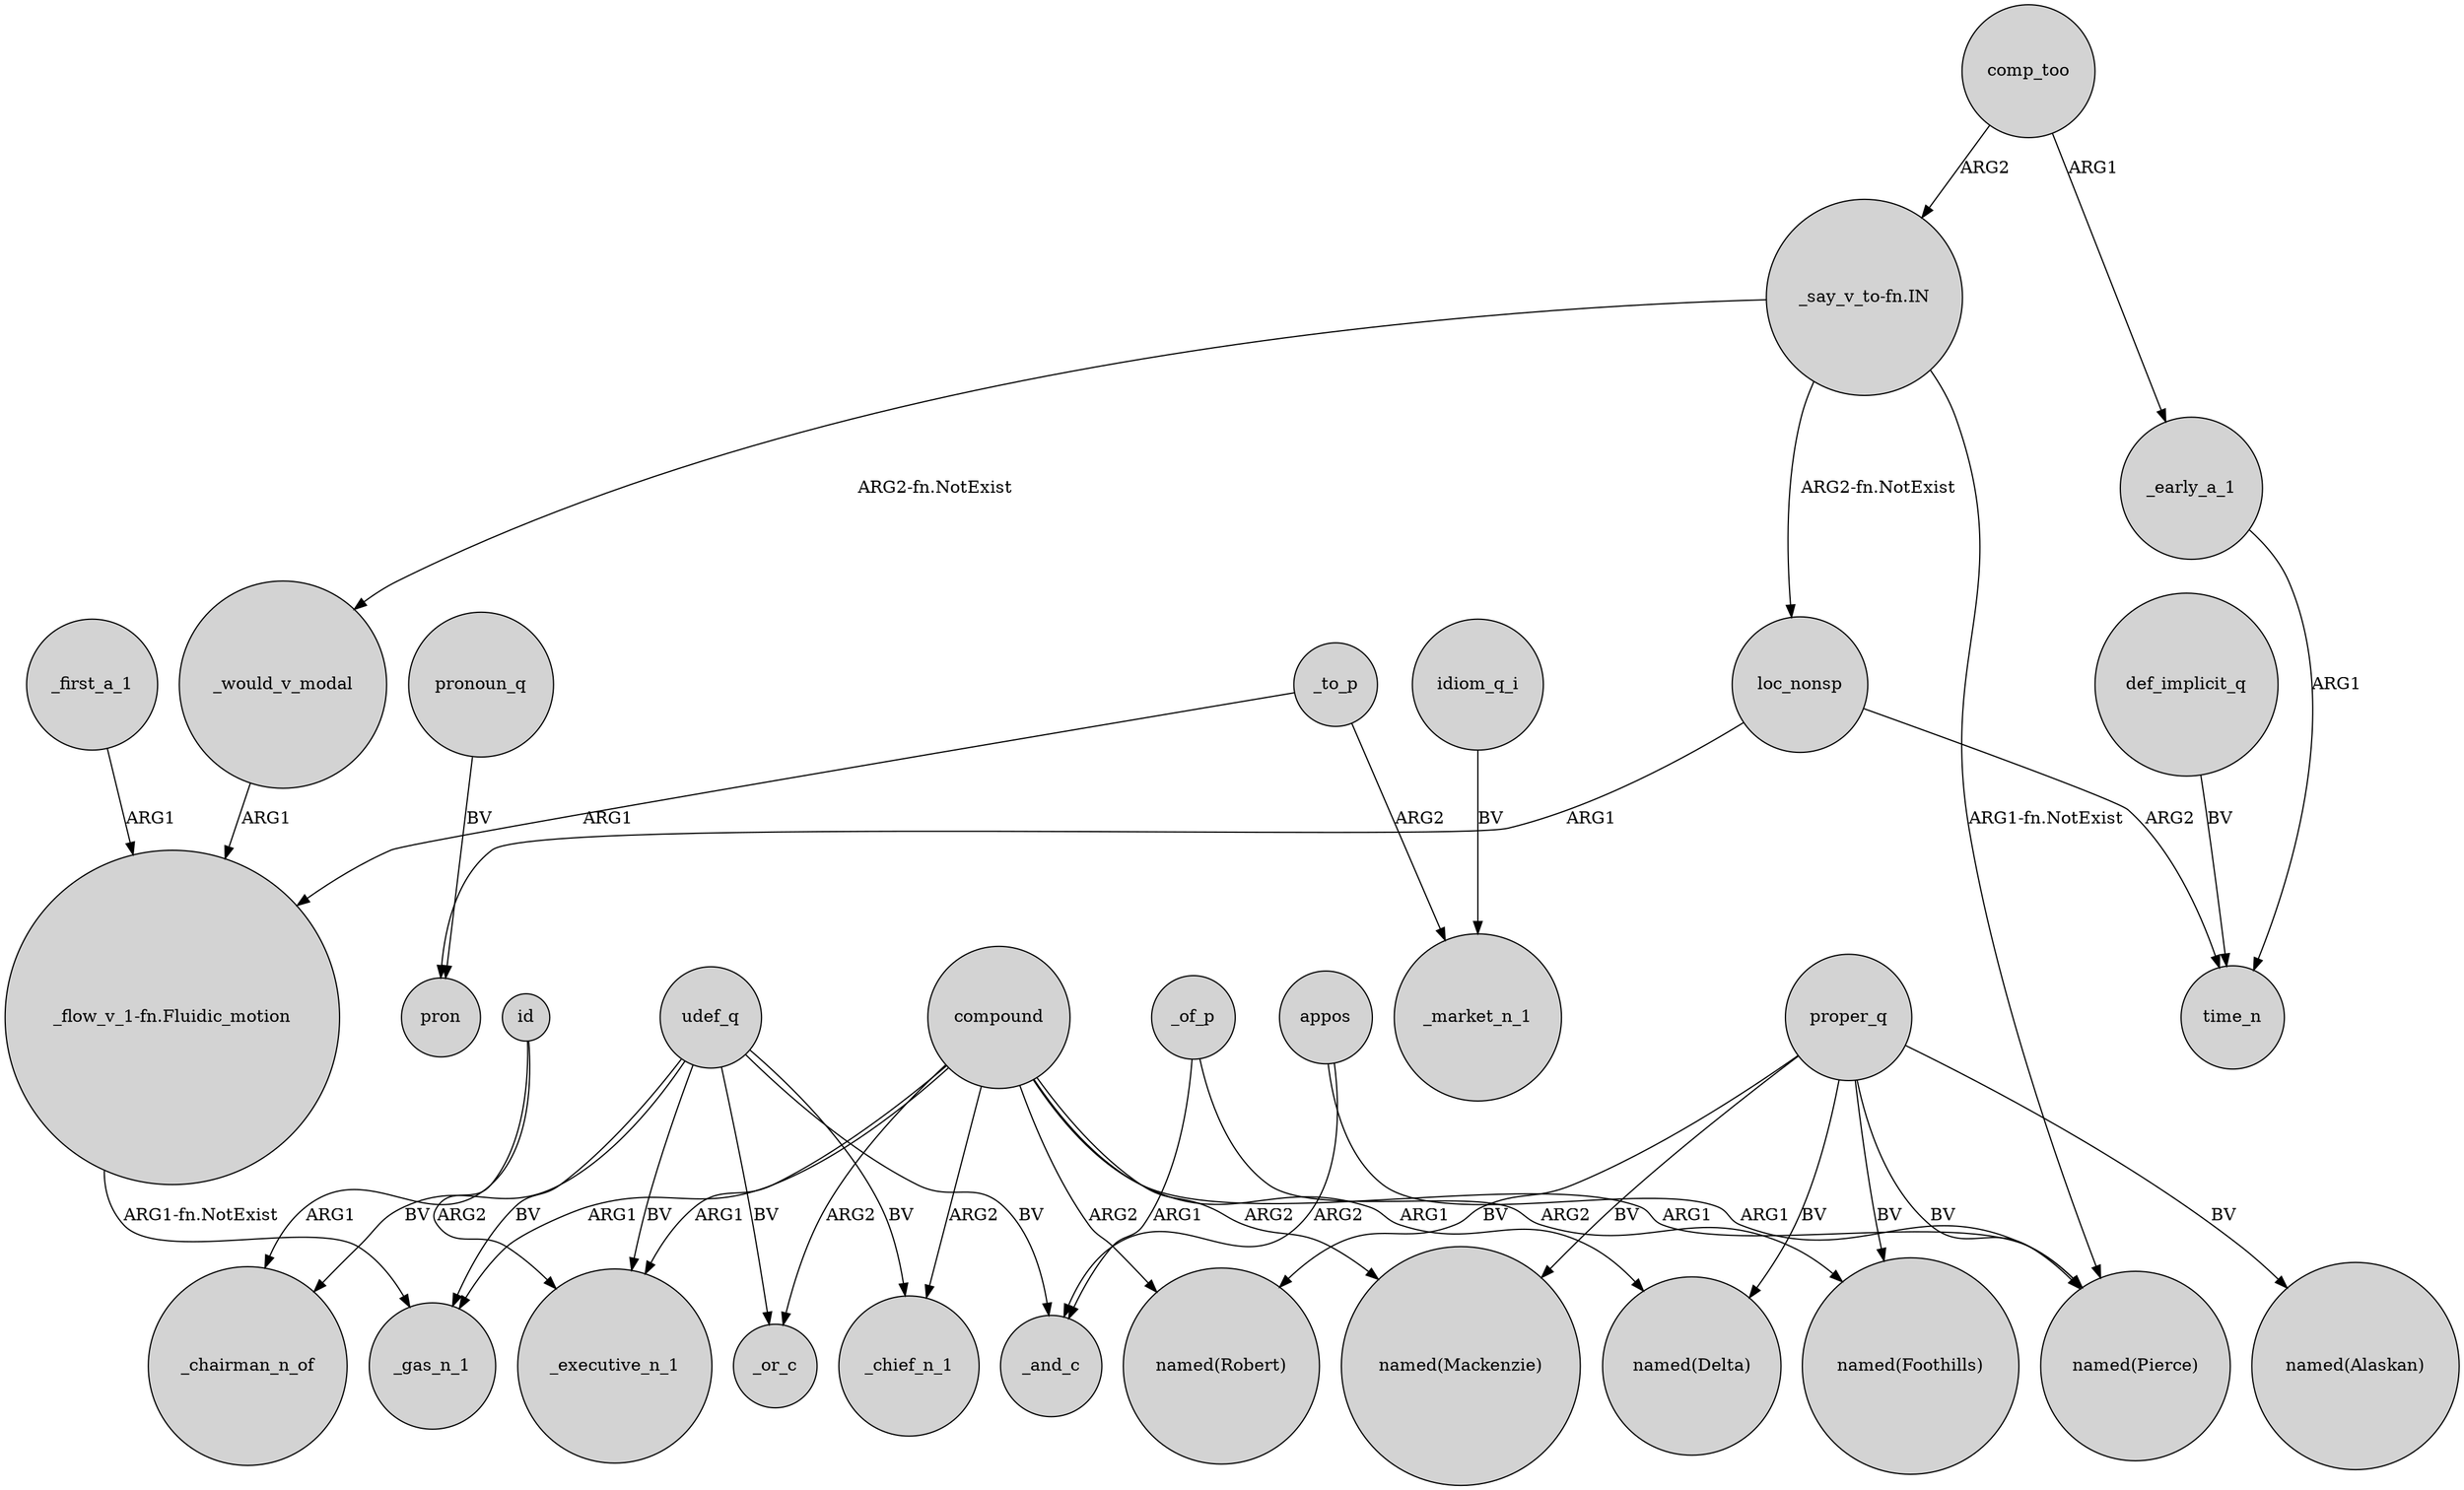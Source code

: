 digraph {
	node [shape=circle style=filled]
	appos -> "named(Pierce)" [label=ARG1]
	compound -> _or_c [label=ARG2]
	comp_too -> "_say_v_to-fn.IN" [label=ARG2]
	"_flow_v_1-fn.Fluidic_motion" -> _gas_n_1 [label="ARG1-fn.NotExist"]
	proper_q -> "named(Pierce)" [label=BV]
	idiom_q_i -> _market_n_1 [label=BV]
	comp_too -> _early_a_1 [label=ARG1]
	udef_q -> _executive_n_1 [label=BV]
	loc_nonsp -> pron [label=ARG1]
	proper_q -> "named(Alaskan)" [label=BV]
	compound -> "named(Robert)" [label=ARG2]
	compound -> _executive_n_1 [label=ARG1]
	_would_v_modal -> "_flow_v_1-fn.Fluidic_motion" [label=ARG1]
	id -> _executive_n_1 [label=ARG2]
	compound -> "named(Mackenzie)" [label=ARG2]
	_of_p -> "named(Foothills)" [label=ARG2]
	compound -> _gas_n_1 [label=ARG1]
	udef_q -> _or_c [label=BV]
	"_say_v_to-fn.IN" -> _would_v_modal [label="ARG2-fn.NotExist"]
	udef_q -> _chairman_n_of [label=BV]
	"_say_v_to-fn.IN" -> loc_nonsp [label="ARG2-fn.NotExist"]
	compound -> _chief_n_1 [label=ARG2]
	loc_nonsp -> time_n [label=ARG2]
	_to_p -> _market_n_1 [label=ARG2]
	pronoun_q -> pron [label=BV]
	appos -> _and_c [label=ARG2]
	udef_q -> _chief_n_1 [label=BV]
	proper_q -> "named(Robert)" [label=BV]
	_to_p -> "_flow_v_1-fn.Fluidic_motion" [label=ARG1]
	udef_q -> _gas_n_1 [label=BV]
	proper_q -> "named(Delta)" [label=BV]
	compound -> "named(Delta)" [label=ARG1]
	_of_p -> _and_c [label=ARG1]
	proper_q -> "named(Foothills)" [label=BV]
	_early_a_1 -> time_n [label=ARG1]
	compound -> "named(Pierce)" [label=ARG1]
	proper_q -> "named(Mackenzie)" [label=BV]
	"_say_v_to-fn.IN" -> "named(Pierce)" [label="ARG1-fn.NotExist"]
	udef_q -> _and_c [label=BV]
	id -> _chairman_n_of [label=ARG1]
	_first_a_1 -> "_flow_v_1-fn.Fluidic_motion" [label=ARG1]
	def_implicit_q -> time_n [label=BV]
}
